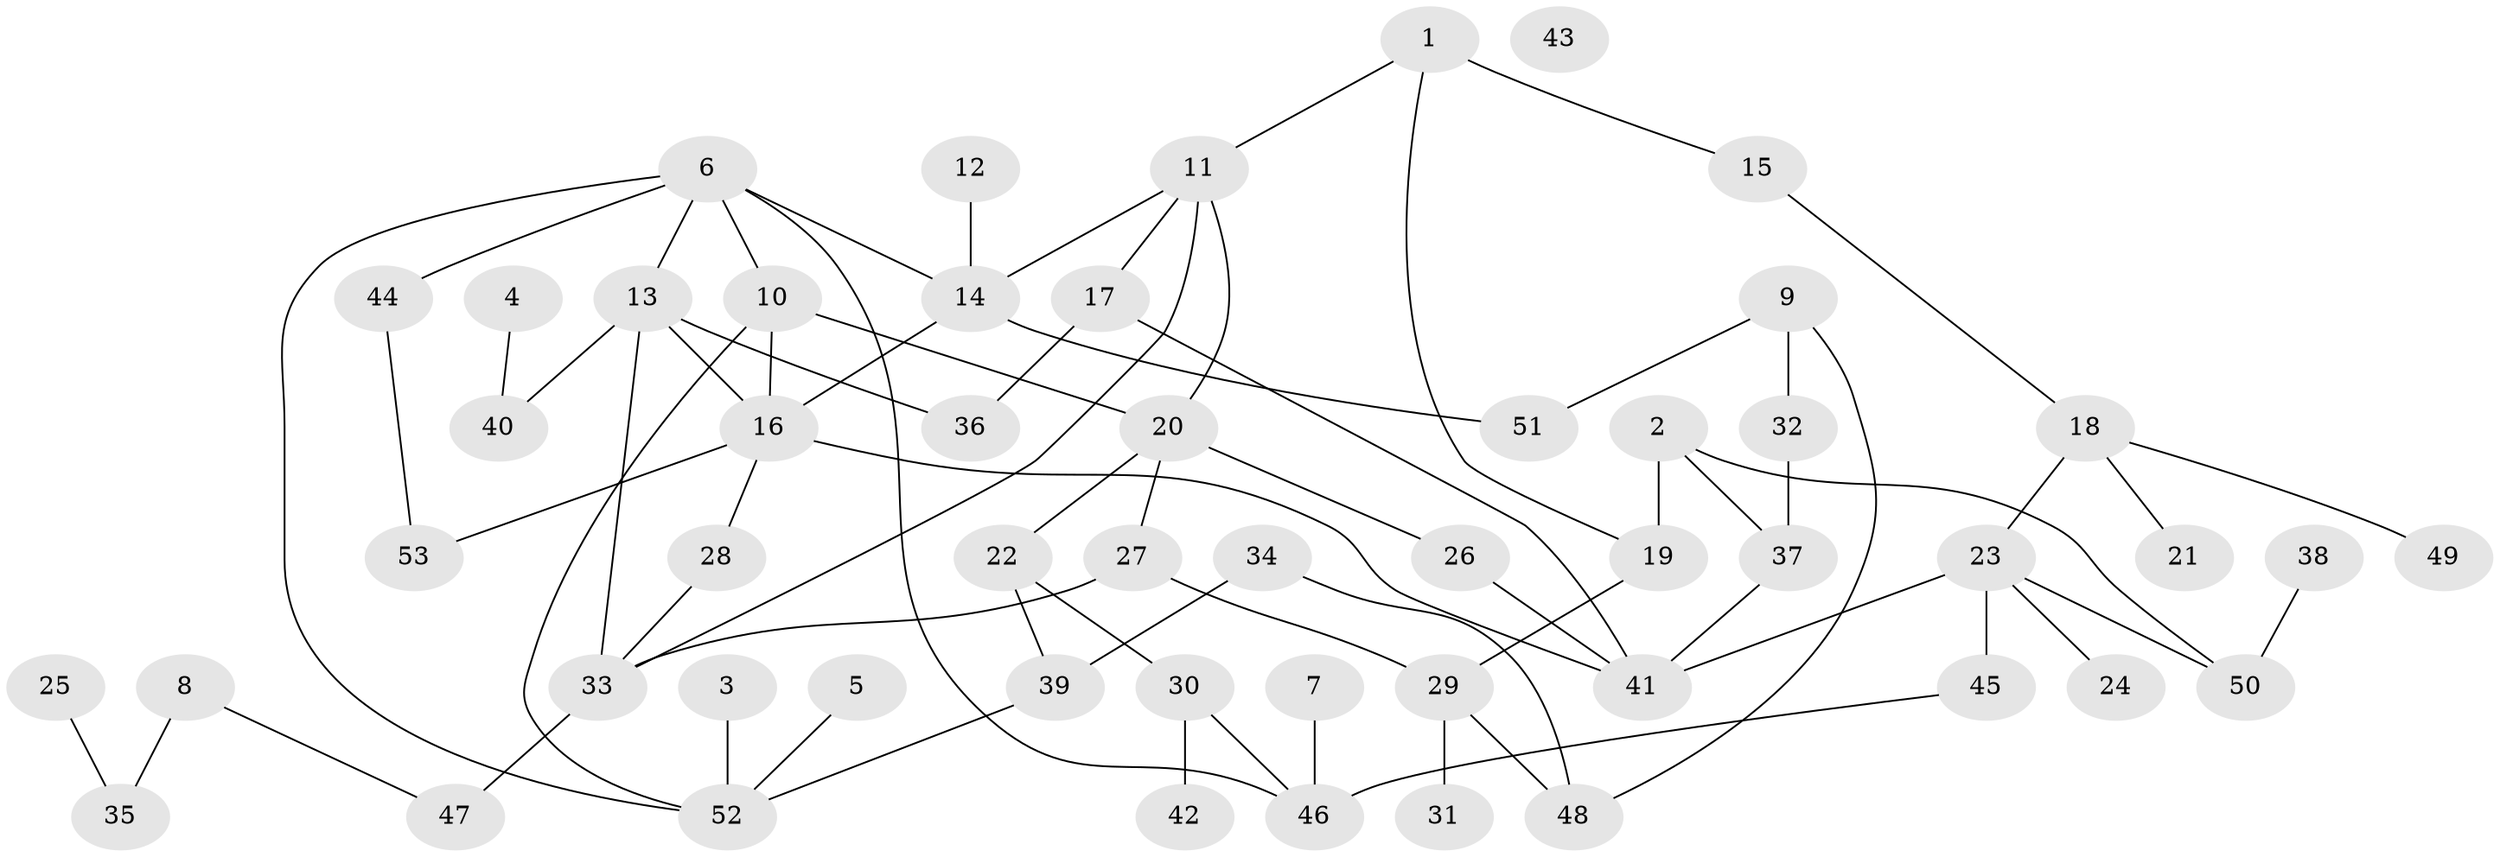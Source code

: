 // coarse degree distribution, {1: 0.35135135135135137, 2: 0.24324324324324326, 5: 0.10810810810810811, 4: 0.13513513513513514, 6: 0.02702702702702703, 8: 0.02702702702702703, 3: 0.05405405405405406, 0: 0.02702702702702703, 7: 0.02702702702702703}
// Generated by graph-tools (version 1.1) at 2025/43/03/04/25 21:43:52]
// undirected, 53 vertices, 72 edges
graph export_dot {
graph [start="1"]
  node [color=gray90,style=filled];
  1;
  2;
  3;
  4;
  5;
  6;
  7;
  8;
  9;
  10;
  11;
  12;
  13;
  14;
  15;
  16;
  17;
  18;
  19;
  20;
  21;
  22;
  23;
  24;
  25;
  26;
  27;
  28;
  29;
  30;
  31;
  32;
  33;
  34;
  35;
  36;
  37;
  38;
  39;
  40;
  41;
  42;
  43;
  44;
  45;
  46;
  47;
  48;
  49;
  50;
  51;
  52;
  53;
  1 -- 11;
  1 -- 15;
  1 -- 19;
  2 -- 19;
  2 -- 37;
  2 -- 50;
  3 -- 52;
  4 -- 40;
  5 -- 52;
  6 -- 10;
  6 -- 13;
  6 -- 14;
  6 -- 44;
  6 -- 46;
  6 -- 52;
  7 -- 46;
  8 -- 35;
  8 -- 47;
  9 -- 32;
  9 -- 48;
  9 -- 51;
  10 -- 16;
  10 -- 20;
  10 -- 52;
  11 -- 14;
  11 -- 17;
  11 -- 20;
  11 -- 33;
  12 -- 14;
  13 -- 16;
  13 -- 33;
  13 -- 36;
  13 -- 40;
  14 -- 16;
  14 -- 51;
  15 -- 18;
  16 -- 28;
  16 -- 41;
  16 -- 53;
  17 -- 36;
  17 -- 41;
  18 -- 21;
  18 -- 23;
  18 -- 49;
  19 -- 29;
  20 -- 22;
  20 -- 26;
  20 -- 27;
  22 -- 30;
  22 -- 39;
  23 -- 24;
  23 -- 41;
  23 -- 45;
  23 -- 50;
  25 -- 35;
  26 -- 41;
  27 -- 29;
  27 -- 33;
  28 -- 33;
  29 -- 31;
  29 -- 48;
  30 -- 42;
  30 -- 46;
  32 -- 37;
  33 -- 47;
  34 -- 39;
  34 -- 48;
  37 -- 41;
  38 -- 50;
  39 -- 52;
  44 -- 53;
  45 -- 46;
}

